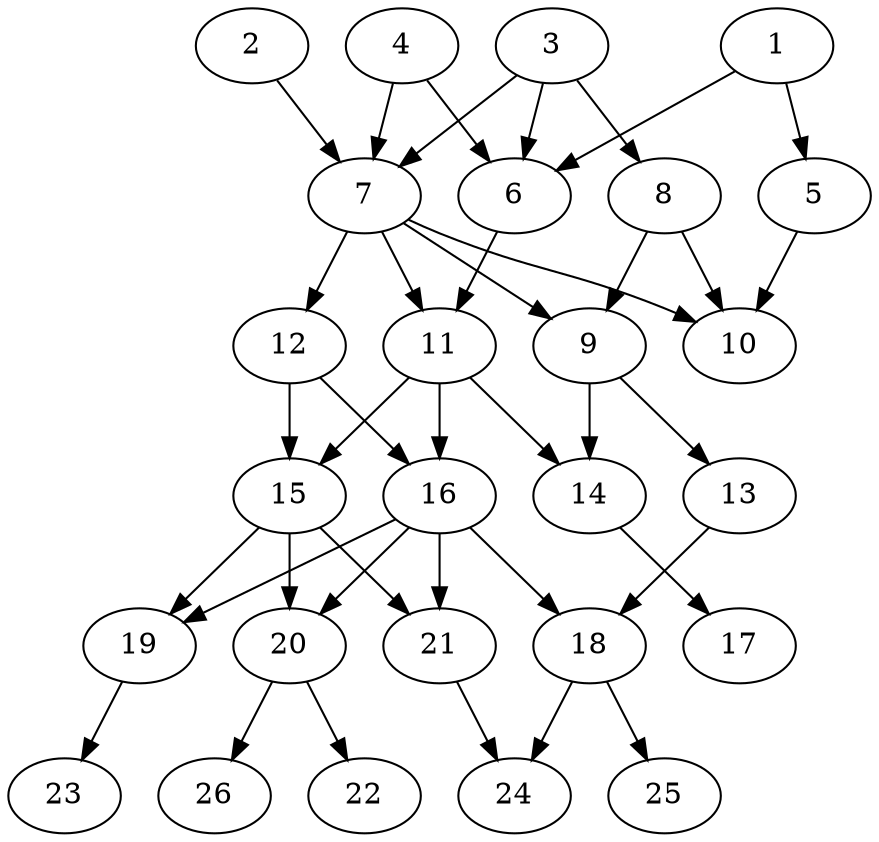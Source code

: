 // DAG (tier=2-normal, mode=data, n=26, ccr=0.419, fat=0.626, density=0.592, regular=0.519, jump=0.161, mindata=2097152, maxdata=16777216)
// DAG automatically generated by daggen at Sun Aug 24 16:33:34 2025
// /home/ermia/Project/Environments/daggen/bin/daggen --dot --ccr 0.419 --fat 0.626 --regular 0.519 --density 0.592 --jump 0.161 --mindata 2097152 --maxdata 16777216 -n 26 
digraph G {
  1 [size="4569097538314582", alpha="0.19", expect_size="2284548769157291"]
  1 -> 5 [size ="94197365342208"]
  1 -> 6 [size ="94197365342208"]
  2 [size="1062506948823351296000", alpha="0.02", expect_size="531253474411675648000"]
  2 -> 7 [size ="832999050444800"]
  3 [size="2097152000000000000000", alpha="0.10", expect_size="1048576000000000000000"]
  3 -> 6 [size ="1310720000000000"]
  3 -> 7 [size ="1310720000000000"]
  3 -> 8 [size ="1310720000000000"]
  4 [size="221669788170463936", alpha="0.12", expect_size="110834894085231968"]
  4 -> 6 [size ="85523947323392"]
  4 -> 7 [size ="85523947323392"]
  5 [size="2276197927772738", alpha="0.12", expect_size="1138098963886369"]
  5 -> 10 [size ="47516431155200"]
  6 [size="1741860896768000000000", alpha="0.03", expect_size="870930448384000000000"]
  6 -> 11 [size ="1158152192000000"]
  7 [size="377293179327562240", alpha="0.12", expect_size="188646589663781120"]
  7 -> 9 [size ="665955650764800"]
  7 -> 10 [size ="665955650764800"]
  7 -> 11 [size ="665955650764800"]
  7 -> 12 [size ="665955650764800"]
  8 [size="521663274034474624", alpha="0.07", expect_size="260831637017237312"]
  8 -> 9 [size ="299578800734208"]
  8 -> 10 [size ="299578800734208"]
  9 [size="18110507275805388", alpha="0.16", expect_size="9055253637902694"]
  9 -> 13 [size ="293891198681088"]
  9 -> 14 [size ="293891198681088"]
  10 [size="213315518478680064000", alpha="0.20", expect_size="106657759239340032000"]
  11 [size="515684711305883776", alpha="0.06", expect_size="257842355652941888"]
  11 -> 14 [size ="215713398652928"]
  11 -> 15 [size ="215713398652928"]
  11 -> 16 [size ="215713398652928"]
  12 [size="31684228367058408", alpha="0.15", expect_size="15842114183529204"]
  12 -> 15 [size ="1345126454525952"]
  12 -> 16 [size ="1345126454525952"]
  13 [size="5837134342906200064", alpha="0.13", expect_size="2918567171453100032"]
  13 -> 18 [size ="2213753860915200"]
  14 [size="77620076694709360", alpha="0.11", expect_size="38810038347354680"]
  14 -> 17 [size ="84030573772800"]
  15 [size="136982330492124992", alpha="0.12", expect_size="68491165246062496"]
  15 -> 19 [size ="360441918259200"]
  15 -> 20 [size ="360441918259200"]
  15 -> 21 [size ="360441918259200"]
  16 [size="27534896410509384", alpha="0.16", expect_size="13767448205254692"]
  16 -> 18 [size ="836011097587712"]
  16 -> 19 [size ="836011097587712"]
  16 -> 20 [size ="836011097587712"]
  16 -> 21 [size ="836011097587712"]
  17 [size="11998049356054704", alpha="0.13", expect_size="5999024678027352"]
  18 [size="467618088153864704", alpha="0.09", expect_size="233809044076932352"]
  18 -> 24 [size ="264195383754752"]
  18 -> 25 [size ="264195383754752"]
  19 [size="378649952223458048", alpha="0.02", expect_size="189324976111729024"]
  19 -> 23 [size ="462095564931072"]
  20 [size="1266463981913908224", alpha="0.09", expect_size="633231990956954112"]
  20 -> 22 [size ="616100475699200"]
  20 -> 26 [size ="616100475699200"]
  21 [size="807274888260294279168", alpha="0.11", expect_size="403637444130147139584"]
  21 -> 24 [size ="693592330862592"]
  22 [size="1719756027390526464", alpha="0.16", expect_size="859878013695263232"]
  23 [size="45929278532151648", alpha="0.09", expect_size="22964639266075824"]
  24 [size="1592019457799457536", alpha="0.03", expect_size="796009728899728768"]
  25 [size="56620485502115864", alpha="0.17", expect_size="28310242751057932"]
  26 [size="840206212866768896000", alpha="0.17", expect_size="420103106433384448000"]
}